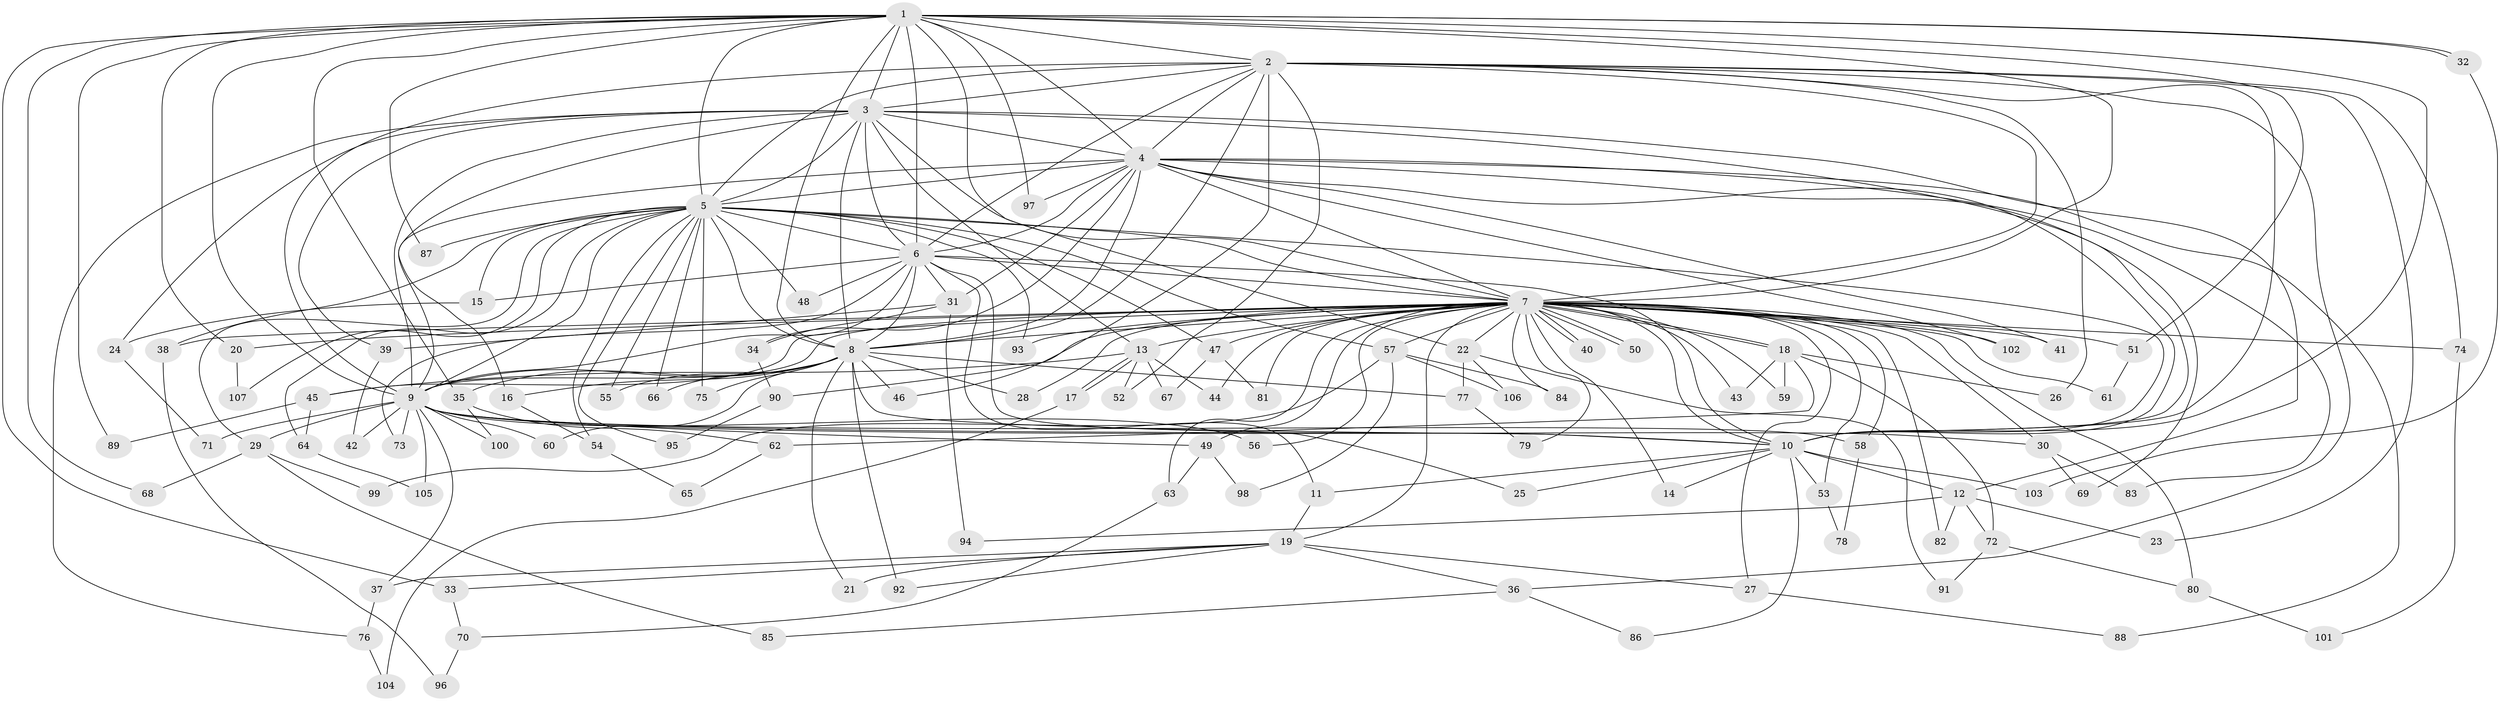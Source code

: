 // Generated by graph-tools (version 1.1) at 2025/13/03/09/25 04:13:49]
// undirected, 107 vertices, 239 edges
graph export_dot {
graph [start="1"]
  node [color=gray90,style=filled];
  1;
  2;
  3;
  4;
  5;
  6;
  7;
  8;
  9;
  10;
  11;
  12;
  13;
  14;
  15;
  16;
  17;
  18;
  19;
  20;
  21;
  22;
  23;
  24;
  25;
  26;
  27;
  28;
  29;
  30;
  31;
  32;
  33;
  34;
  35;
  36;
  37;
  38;
  39;
  40;
  41;
  42;
  43;
  44;
  45;
  46;
  47;
  48;
  49;
  50;
  51;
  52;
  53;
  54;
  55;
  56;
  57;
  58;
  59;
  60;
  61;
  62;
  63;
  64;
  65;
  66;
  67;
  68;
  69;
  70;
  71;
  72;
  73;
  74;
  75;
  76;
  77;
  78;
  79;
  80;
  81;
  82;
  83;
  84;
  85;
  86;
  87;
  88;
  89;
  90;
  91;
  92;
  93;
  94;
  95;
  96;
  97;
  98;
  99;
  100;
  101;
  102;
  103;
  104;
  105;
  106;
  107;
  1 -- 2;
  1 -- 3;
  1 -- 4;
  1 -- 5;
  1 -- 6;
  1 -- 7;
  1 -- 8;
  1 -- 9;
  1 -- 10;
  1 -- 20;
  1 -- 22;
  1 -- 32;
  1 -- 32;
  1 -- 33;
  1 -- 35;
  1 -- 51;
  1 -- 68;
  1 -- 87;
  1 -- 89;
  1 -- 97;
  2 -- 3;
  2 -- 4;
  2 -- 5;
  2 -- 6;
  2 -- 7;
  2 -- 8;
  2 -- 9;
  2 -- 10;
  2 -- 23;
  2 -- 26;
  2 -- 36;
  2 -- 46;
  2 -- 52;
  2 -- 74;
  3 -- 4;
  3 -- 5;
  3 -- 6;
  3 -- 7;
  3 -- 8;
  3 -- 9;
  3 -- 10;
  3 -- 12;
  3 -- 13;
  3 -- 16;
  3 -- 24;
  3 -- 39;
  3 -- 76;
  4 -- 5;
  4 -- 6;
  4 -- 7;
  4 -- 8;
  4 -- 9;
  4 -- 10;
  4 -- 31;
  4 -- 34;
  4 -- 41;
  4 -- 69;
  4 -- 83;
  4 -- 88;
  4 -- 97;
  4 -- 102;
  5 -- 6;
  5 -- 7;
  5 -- 8;
  5 -- 9;
  5 -- 10;
  5 -- 15;
  5 -- 29;
  5 -- 38;
  5 -- 47;
  5 -- 48;
  5 -- 54;
  5 -- 55;
  5 -- 57;
  5 -- 64;
  5 -- 66;
  5 -- 75;
  5 -- 87;
  5 -- 93;
  5 -- 95;
  5 -- 107;
  6 -- 7;
  6 -- 8;
  6 -- 9;
  6 -- 10;
  6 -- 11;
  6 -- 15;
  6 -- 25;
  6 -- 31;
  6 -- 48;
  6 -- 73;
  7 -- 8;
  7 -- 9;
  7 -- 10;
  7 -- 13;
  7 -- 14;
  7 -- 18;
  7 -- 18;
  7 -- 19;
  7 -- 20;
  7 -- 22;
  7 -- 27;
  7 -- 28;
  7 -- 30;
  7 -- 38;
  7 -- 40;
  7 -- 40;
  7 -- 41;
  7 -- 43;
  7 -- 44;
  7 -- 45;
  7 -- 47;
  7 -- 49;
  7 -- 50;
  7 -- 50;
  7 -- 51;
  7 -- 53;
  7 -- 56;
  7 -- 57;
  7 -- 58;
  7 -- 59;
  7 -- 61;
  7 -- 63;
  7 -- 74;
  7 -- 79;
  7 -- 80;
  7 -- 81;
  7 -- 82;
  7 -- 84;
  7 -- 90;
  7 -- 93;
  7 -- 102;
  8 -- 9;
  8 -- 10;
  8 -- 16;
  8 -- 21;
  8 -- 28;
  8 -- 35;
  8 -- 46;
  8 -- 55;
  8 -- 60;
  8 -- 66;
  8 -- 75;
  8 -- 77;
  8 -- 92;
  9 -- 10;
  9 -- 29;
  9 -- 30;
  9 -- 37;
  9 -- 42;
  9 -- 49;
  9 -- 56;
  9 -- 58;
  9 -- 60;
  9 -- 71;
  9 -- 73;
  9 -- 100;
  9 -- 105;
  10 -- 11;
  10 -- 12;
  10 -- 14;
  10 -- 25;
  10 -- 53;
  10 -- 86;
  10 -- 103;
  11 -- 19;
  12 -- 23;
  12 -- 72;
  12 -- 82;
  12 -- 94;
  13 -- 17;
  13 -- 17;
  13 -- 44;
  13 -- 45;
  13 -- 52;
  13 -- 67;
  15 -- 24;
  16 -- 54;
  17 -- 104;
  18 -- 26;
  18 -- 43;
  18 -- 59;
  18 -- 62;
  18 -- 72;
  19 -- 21;
  19 -- 27;
  19 -- 33;
  19 -- 36;
  19 -- 37;
  19 -- 92;
  20 -- 107;
  22 -- 77;
  22 -- 91;
  22 -- 106;
  24 -- 71;
  27 -- 88;
  29 -- 68;
  29 -- 85;
  29 -- 99;
  30 -- 69;
  30 -- 83;
  31 -- 34;
  31 -- 39;
  31 -- 94;
  32 -- 103;
  33 -- 70;
  34 -- 90;
  35 -- 62;
  35 -- 100;
  36 -- 85;
  36 -- 86;
  37 -- 76;
  38 -- 96;
  39 -- 42;
  45 -- 64;
  45 -- 89;
  47 -- 67;
  47 -- 81;
  49 -- 63;
  49 -- 98;
  51 -- 61;
  53 -- 78;
  54 -- 65;
  57 -- 84;
  57 -- 98;
  57 -- 99;
  57 -- 106;
  58 -- 78;
  62 -- 65;
  63 -- 70;
  64 -- 105;
  70 -- 96;
  72 -- 80;
  72 -- 91;
  74 -- 101;
  76 -- 104;
  77 -- 79;
  80 -- 101;
  90 -- 95;
}

